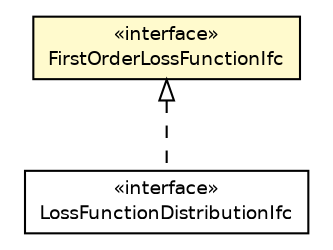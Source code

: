 #!/usr/local/bin/dot
#
# Class diagram 
# Generated by UMLGraph version 5.4 (http://www.umlgraph.org/)
#

digraph G {
	edge [fontname="Helvetica",fontsize=10,labelfontname="Helvetica",labelfontsize=10];
	node [fontname="Helvetica",fontsize=10,shape=plaintext];
	nodesep=0.25;
	ranksep=0.5;
	// jsl.utilities.random.distributions.LossFunctionDistributionIfc
	c87752 [label=<<table title="jsl.utilities.random.distributions.LossFunctionDistributionIfc" border="0" cellborder="1" cellspacing="0" cellpadding="2" port="p" href="./LossFunctionDistributionIfc.html">
		<tr><td><table border="0" cellspacing="0" cellpadding="1">
<tr><td align="center" balign="center"> &#171;interface&#187; </td></tr>
<tr><td align="center" balign="center"> LossFunctionDistributionIfc </td></tr>
		</table></td></tr>
		</table>>, URL="./LossFunctionDistributionIfc.html", fontname="Helvetica", fontcolor="black", fontsize=9.0];
	// jsl.utilities.random.distributions.FirstOrderLossFunctionIfc
	c87760 [label=<<table title="jsl.utilities.random.distributions.FirstOrderLossFunctionIfc" border="0" cellborder="1" cellspacing="0" cellpadding="2" port="p" bgcolor="lemonChiffon" href="./FirstOrderLossFunctionIfc.html">
		<tr><td><table border="0" cellspacing="0" cellpadding="1">
<tr><td align="center" balign="center"> &#171;interface&#187; </td></tr>
<tr><td align="center" balign="center"> FirstOrderLossFunctionIfc </td></tr>
		</table></td></tr>
		</table>>, URL="./FirstOrderLossFunctionIfc.html", fontname="Helvetica", fontcolor="black", fontsize=9.0];
	//jsl.utilities.random.distributions.LossFunctionDistributionIfc implements jsl.utilities.random.distributions.FirstOrderLossFunctionIfc
	c87760:p -> c87752:p [dir=back,arrowtail=empty,style=dashed];
}

